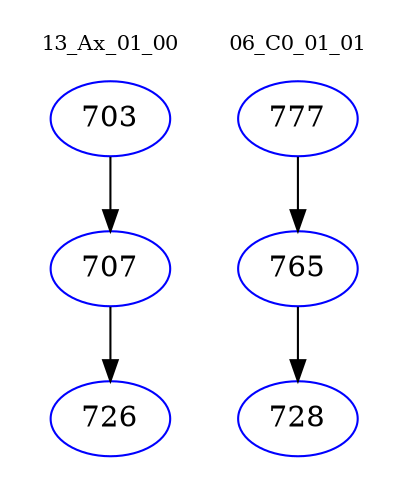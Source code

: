 digraph{
subgraph cluster_0 {
color = white
label = "13_Ax_01_00";
fontsize=10;
T0_703 [label="703", color="blue"]
T0_703 -> T0_707 [color="black"]
T0_707 [label="707", color="blue"]
T0_707 -> T0_726 [color="black"]
T0_726 [label="726", color="blue"]
}
subgraph cluster_1 {
color = white
label = "06_C0_01_01";
fontsize=10;
T1_777 [label="777", color="blue"]
T1_777 -> T1_765 [color="black"]
T1_765 [label="765", color="blue"]
T1_765 -> T1_728 [color="black"]
T1_728 [label="728", color="blue"]
}
}
